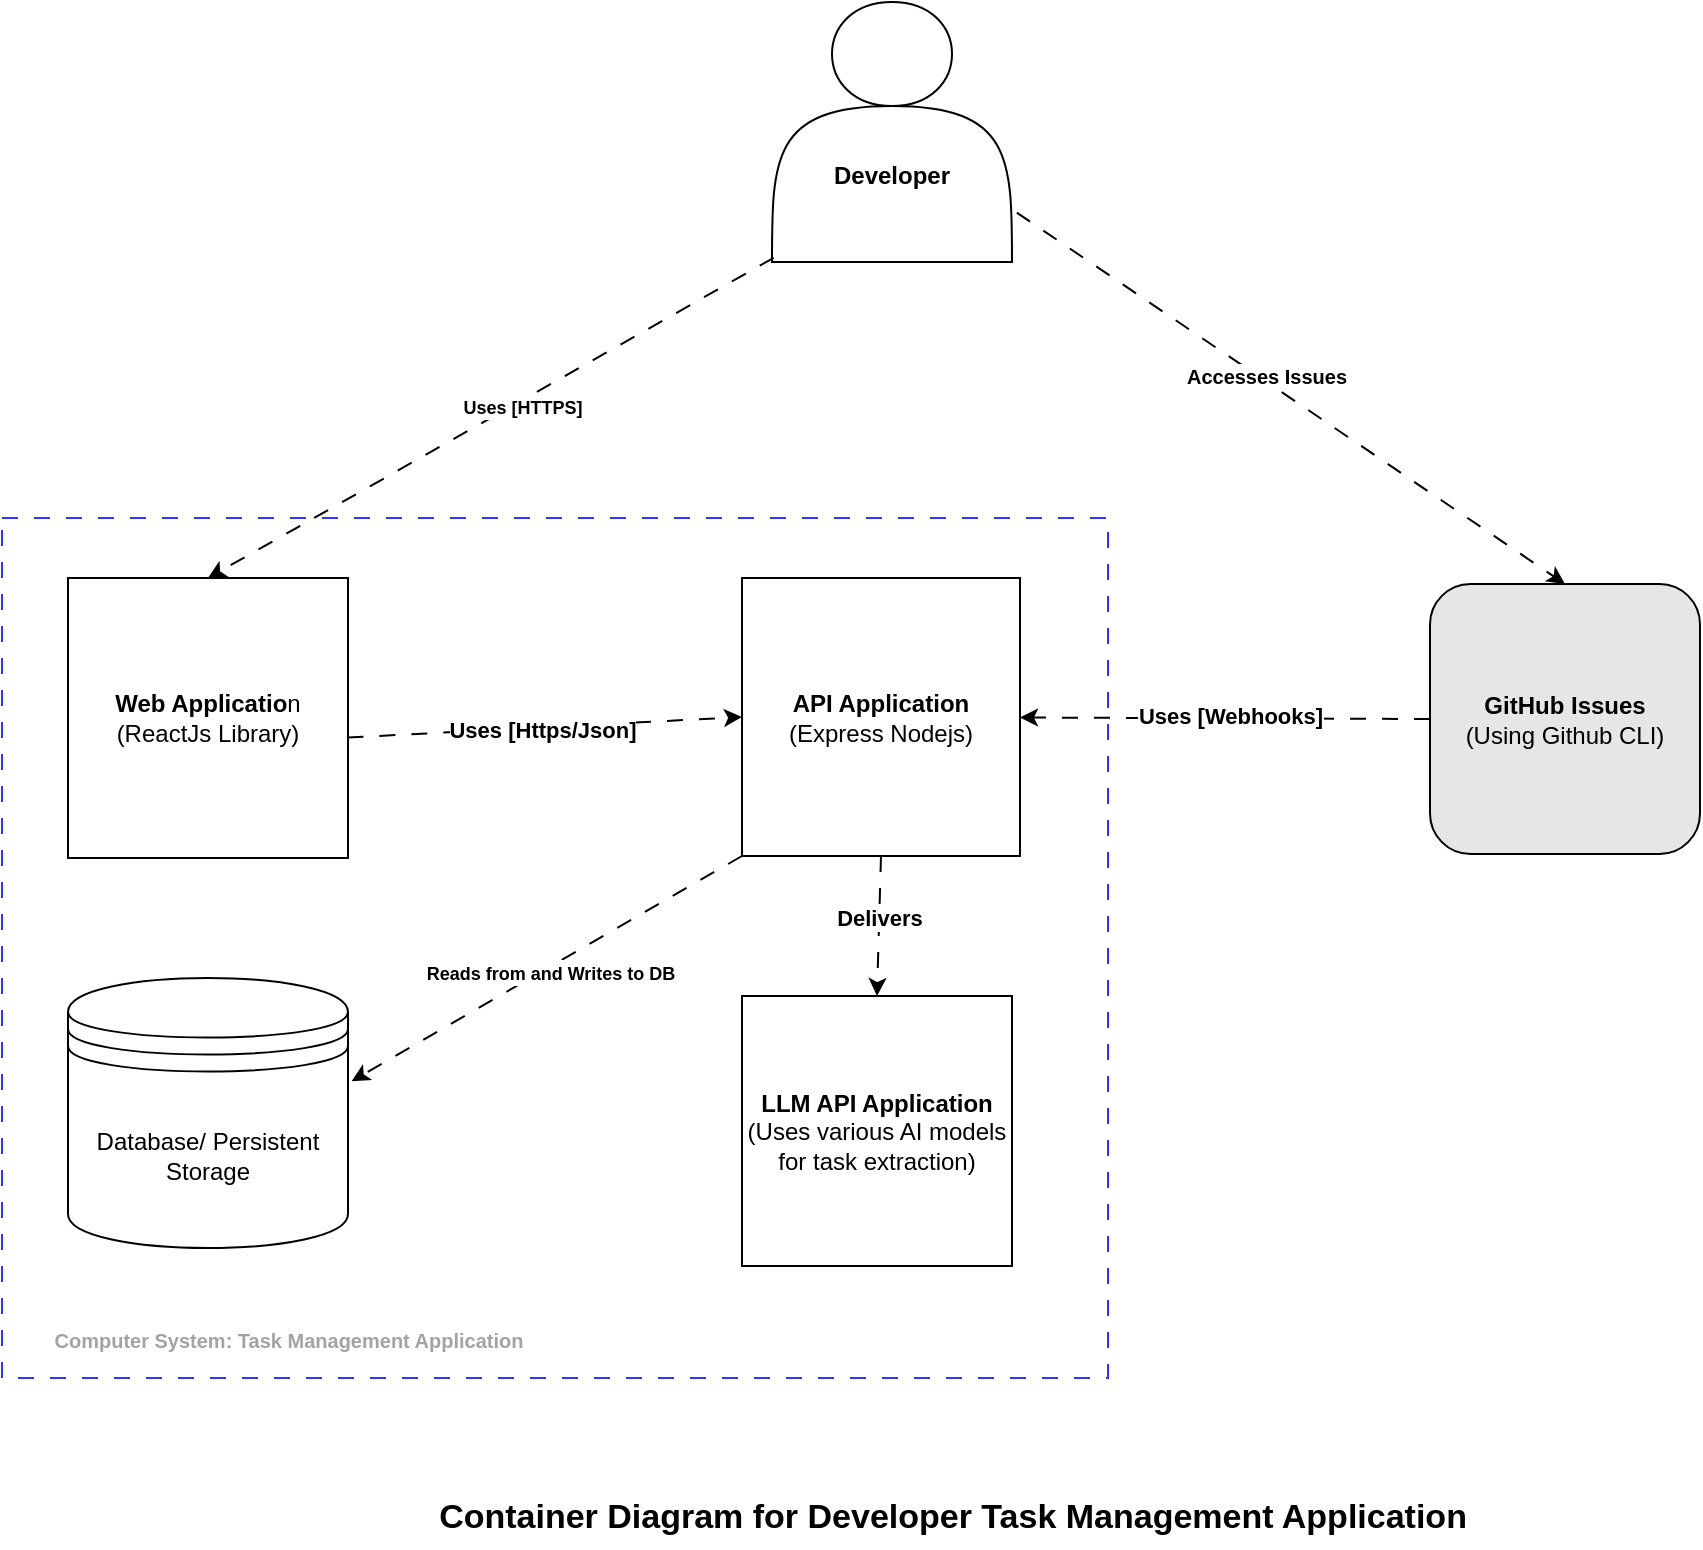 <mxfile version="28.0.5">
  <diagram name="Page-1" id="wInsl25DfB8LrjNRBsv8">
    <mxGraphModel dx="1316" dy="754" grid="1" gridSize="10" guides="1" tooltips="1" connect="1" arrows="1" fold="1" page="1" pageScale="1" pageWidth="827" pageHeight="1169" math="0" shadow="0">
      <root>
        <mxCell id="0" />
        <mxCell id="1" parent="0" />
        <mxCell id="7xFYz6XLtJqfEESEcJfK-2" value="" style="whiteSpace=wrap;html=1;dashed=1;dashPattern=8 8;strokeColor=#3333FF;" parent="1" vertex="1">
          <mxGeometry x="77" y="280" width="553" height="430" as="geometry" />
        </mxCell>
        <mxCell id="7xFYz6XLtJqfEESEcJfK-3" value="Database/ Persistent Storage" style="shape=datastore;whiteSpace=wrap;html=1;" parent="1" vertex="1">
          <mxGeometry x="110" y="510" width="140" height="135" as="geometry" />
        </mxCell>
        <mxCell id="7xFYz6XLtJqfEESEcJfK-4" value="&lt;b&gt;Web Applicatio&lt;/b&gt;n&lt;div&gt;(ReactJs Library)&lt;/div&gt;" style="whiteSpace=wrap;html=1;aspect=fixed;" parent="1" vertex="1">
          <mxGeometry x="110" y="310" width="140" height="140" as="geometry" />
        </mxCell>
        <mxCell id="7xFYz6XLtJqfEESEcJfK-5" value="&lt;b&gt;LLM API Application&lt;/b&gt;&lt;div&gt;(Uses various AI models for task extraction)&lt;/div&gt;" style="whiteSpace=wrap;html=1;aspect=fixed;" parent="1" vertex="1">
          <mxGeometry x="447" y="519" width="135" height="135" as="geometry" />
        </mxCell>
        <mxCell id="7xFYz6XLtJqfEESEcJfK-6" value="&lt;div&gt;&lt;br&gt;&lt;/div&gt;&lt;div style=&quot;&quot;&gt;&lt;br&gt;&lt;/div&gt;&lt;div style=&quot;&quot;&gt;&lt;br&gt;&lt;/div&gt;&lt;b&gt;Developer&lt;/b&gt;" style="shape=actor;whiteSpace=wrap;html=1;" parent="1" vertex="1">
          <mxGeometry x="462" y="22" width="120" height="130" as="geometry" />
        </mxCell>
        <mxCell id="7xFYz6XLtJqfEESEcJfK-7" value="&lt;b&gt;API Application&lt;/b&gt; (Express Nodejs)" style="whiteSpace=wrap;html=1;aspect=fixed;" parent="1" vertex="1">
          <mxGeometry x="447" y="310" width="139" height="139" as="geometry" />
        </mxCell>
        <mxCell id="7xFYz6XLtJqfEESEcJfK-9" value="" style="endArrow=classic;html=1;rounded=0;exitX=0.007;exitY=0.984;exitDx=0;exitDy=0;exitPerimeter=0;entryX=0.5;entryY=0;entryDx=0;entryDy=0;dashed=1;dashPattern=8 8;" parent="1" source="7xFYz6XLtJqfEESEcJfK-6" target="7xFYz6XLtJqfEESEcJfK-4" edge="1">
          <mxGeometry width="50" height="50" relative="1" as="geometry">
            <mxPoint x="430" y="320" as="sourcePoint" />
            <mxPoint x="480" y="270" as="targetPoint" />
          </mxGeometry>
        </mxCell>
        <mxCell id="7xFYz6XLtJqfEESEcJfK-14" value="&lt;font style=&quot;font-size: 9px;&quot;&gt;&lt;b&gt;Uses [HTTPS]&lt;/b&gt;&lt;/font&gt;" style="edgeLabel;html=1;align=center;verticalAlign=middle;resizable=0;points=[];" parent="7xFYz6XLtJqfEESEcJfK-9" vertex="1" connectable="0">
          <mxGeometry x="-0.104" y="2" relative="1" as="geometry">
            <mxPoint as="offset" />
          </mxGeometry>
        </mxCell>
        <mxCell id="7xFYz6XLtJqfEESEcJfK-10" value="" style="endArrow=classic;html=1;rounded=0;exitX=0.998;exitY=0.57;exitDx=0;exitDy=0;exitPerimeter=0;entryX=0;entryY=0.5;entryDx=0;entryDy=0;dashed=1;dashPattern=8 8;" parent="1" source="7xFYz6XLtJqfEESEcJfK-4" target="7xFYz6XLtJqfEESEcJfK-7" edge="1">
          <mxGeometry width="50" height="50" relative="1" as="geometry">
            <mxPoint x="391" y="280" as="sourcePoint" />
            <mxPoint x="210" y="392" as="targetPoint" />
          </mxGeometry>
        </mxCell>
        <mxCell id="7xFYz6XLtJqfEESEcJfK-18" value="&lt;b&gt;Uses [Https/Json]&lt;/b&gt;" style="edgeLabel;html=1;align=center;verticalAlign=middle;resizable=0;points=[];" parent="7xFYz6XLtJqfEESEcJfK-10" vertex="1" connectable="0">
          <mxGeometry x="-0.018" y="-1" relative="1" as="geometry">
            <mxPoint as="offset" />
          </mxGeometry>
        </mxCell>
        <mxCell id="7xFYz6XLtJqfEESEcJfK-11" value="" style="endArrow=classic;html=1;rounded=0;exitX=0;exitY=1;exitDx=0;exitDy=0;entryX=1.013;entryY=0.382;entryDx=0;entryDy=0;entryPerimeter=0;dashed=1;dashPattern=8 8;" parent="1" source="7xFYz6XLtJqfEESEcJfK-7" target="7xFYz6XLtJqfEESEcJfK-3" edge="1">
          <mxGeometry width="50" height="50" relative="1" as="geometry">
            <mxPoint x="611" y="501" as="sourcePoint" />
            <mxPoint x="310" y="500" as="targetPoint" />
          </mxGeometry>
        </mxCell>
        <mxCell id="7xFYz6XLtJqfEESEcJfK-12" value="&lt;font style=&quot;font-size: 9px;&quot;&gt;&lt;b&gt;Reads from and Writes to DB&lt;/b&gt;&lt;/font&gt;" style="edgeLabel;html=1;align=center;verticalAlign=middle;resizable=0;points=[];" parent="7xFYz6XLtJqfEESEcJfK-11" vertex="1" connectable="0">
          <mxGeometry x="-0.0" y="2" relative="1" as="geometry">
            <mxPoint as="offset" />
          </mxGeometry>
        </mxCell>
        <mxCell id="7xFYz6XLtJqfEESEcJfK-15" value="" style="endArrow=classic;html=1;rounded=0;exitX=0.5;exitY=1;exitDx=0;exitDy=0;entryX=0.5;entryY=0;entryDx=0;entryDy=0;dashed=1;dashPattern=8 8;" parent="1" source="7xFYz6XLtJqfEESEcJfK-7" target="7xFYz6XLtJqfEESEcJfK-5" edge="1">
          <mxGeometry width="50" height="50" relative="1" as="geometry">
            <mxPoint x="380" y="382" as="sourcePoint" />
            <mxPoint x="680" y="380" as="targetPoint" />
          </mxGeometry>
        </mxCell>
        <mxCell id="7xFYz6XLtJqfEESEcJfK-17" value="&lt;b&gt;Delivers&amp;nbsp;&lt;/b&gt;" style="edgeLabel;html=1;align=center;verticalAlign=middle;resizable=0;points=[];" parent="7xFYz6XLtJqfEESEcJfK-15" vertex="1" connectable="0">
          <mxGeometry x="-0.115" y="1" relative="1" as="geometry">
            <mxPoint as="offset" />
          </mxGeometry>
        </mxCell>
        <mxCell id="7xFYz6XLtJqfEESEcJfK-16" value="&lt;b&gt;&lt;font style=&quot;font-size: 17px;&quot;&gt;Container Diagram for Developer Task Management Application&lt;/font&gt;&lt;/b&gt;" style="text;html=1;align=center;verticalAlign=middle;resizable=0;points=[];autosize=1;strokeColor=none;fillColor=none;" parent="1" vertex="1">
          <mxGeometry x="282" y="765" width="540" height="30" as="geometry" />
        </mxCell>
        <mxCell id="7xFYz6XLtJqfEESEcJfK-19" value="&lt;font style=&quot;font-size: 10px; color: rgb(163, 163, 163);&quot;&gt;&lt;b style=&quot;&quot;&gt;Computer System: Task Management Application&lt;/b&gt;&lt;/font&gt;" style="edgeLabel;html=1;align=center;verticalAlign=middle;resizable=0;points=[];" parent="1" vertex="1" connectable="0">
          <mxGeometry x="220" y="691" as="geometry" />
        </mxCell>
        <mxCell id="7xFYz6XLtJqfEESEcJfK-20" value="&lt;b&gt;GitHub Issues&lt;/b&gt;&lt;div&gt;(Using Github CLI)&lt;/div&gt;" style="whiteSpace=wrap;html=1;aspect=fixed;fillColor=#E6E6E6;rounded=1;" parent="1" vertex="1">
          <mxGeometry x="791" y="313" width="135" height="135" as="geometry" />
        </mxCell>
        <mxCell id="7xFYz6XLtJqfEESEcJfK-21" value="" style="endArrow=classic;html=1;rounded=0;exitX=0;exitY=0.5;exitDx=0;exitDy=0;dashed=1;dashPattern=8 8;" parent="1" source="7xFYz6XLtJqfEESEcJfK-20" target="7xFYz6XLtJqfEESEcJfK-7" edge="1">
          <mxGeometry width="50" height="50" relative="1" as="geometry">
            <mxPoint x="797.5" y="550" as="sourcePoint" />
            <mxPoint x="1097.5" y="540" as="targetPoint" />
          </mxGeometry>
        </mxCell>
        <mxCell id="7xFYz6XLtJqfEESEcJfK-22" value="&lt;b&gt;Uses [Webhooks]&lt;/b&gt;" style="edgeLabel;html=1;align=center;verticalAlign=middle;resizable=0;points=[];" parent="7xFYz6XLtJqfEESEcJfK-21" vertex="1" connectable="0">
          <mxGeometry x="-0.018" y="-1" relative="1" as="geometry">
            <mxPoint as="offset" />
          </mxGeometry>
        </mxCell>
        <mxCell id="7xFYz6XLtJqfEESEcJfK-23" value="" style="endArrow=classic;html=1;rounded=0;exitX=1.02;exitY=0.81;exitDx=0;exitDy=0;exitPerimeter=0;entryX=0.5;entryY=0;entryDx=0;entryDy=0;dashed=1;dashPattern=8 8;" parent="1" source="7xFYz6XLtJqfEESEcJfK-6" target="7xFYz6XLtJqfEESEcJfK-20" edge="1">
          <mxGeometry width="50" height="50" relative="1" as="geometry">
            <mxPoint x="491" y="220" as="sourcePoint" />
            <mxPoint x="310" y="332" as="targetPoint" />
          </mxGeometry>
        </mxCell>
        <mxCell id="7xFYz6XLtJqfEESEcJfK-24" value="&lt;font size=&quot;1&quot;&gt;&lt;b&gt;Accesses Issues&lt;/b&gt;&lt;/font&gt;" style="edgeLabel;html=1;align=center;verticalAlign=middle;resizable=0;points=[];" parent="7xFYz6XLtJqfEESEcJfK-23" vertex="1" connectable="0">
          <mxGeometry x="-0.104" y="2" relative="1" as="geometry">
            <mxPoint as="offset" />
          </mxGeometry>
        </mxCell>
      </root>
    </mxGraphModel>
  </diagram>
</mxfile>
